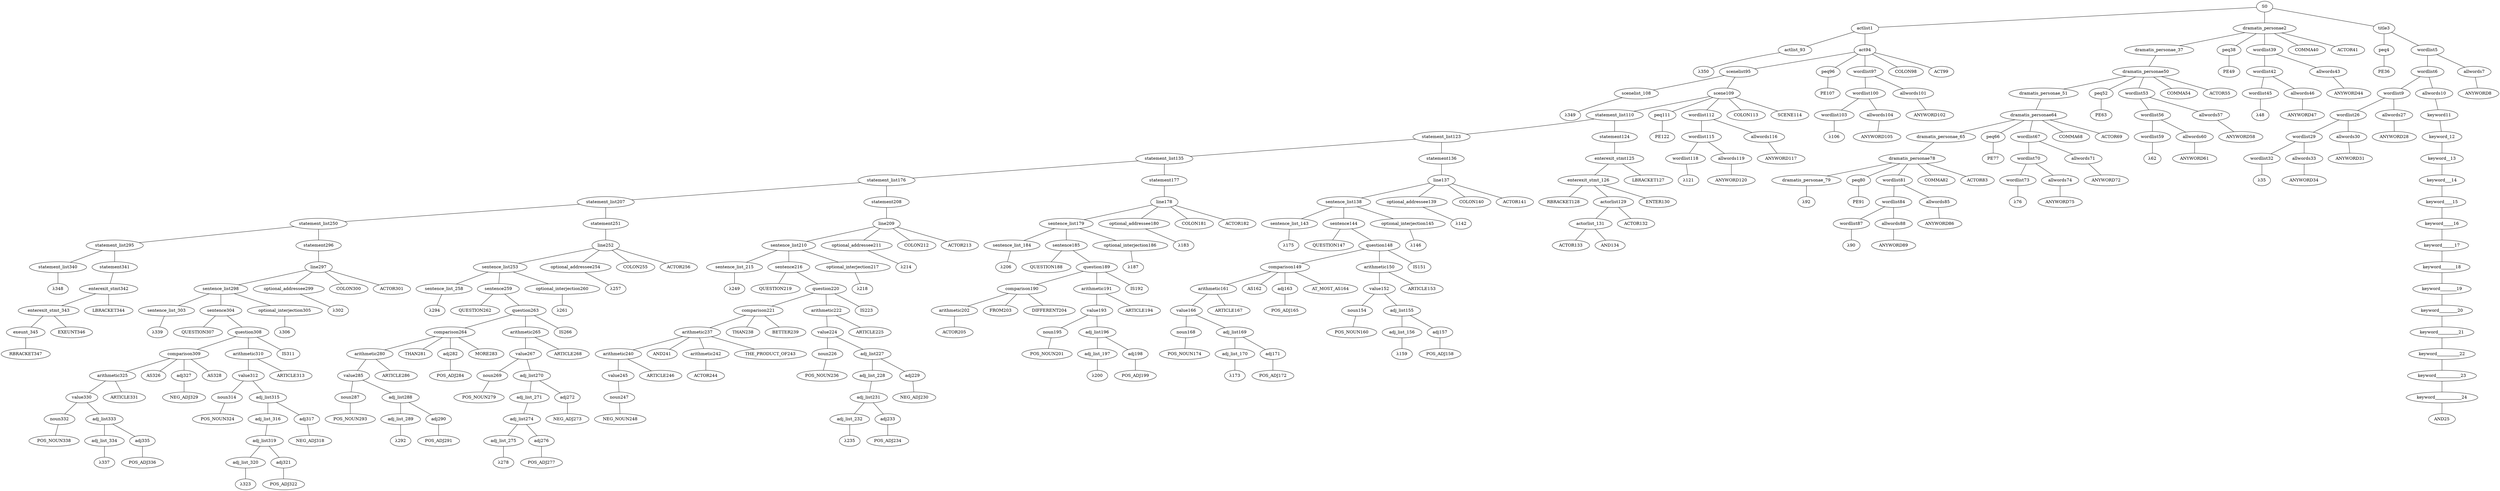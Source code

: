 strict graph {
	S0 -- actlist1
	S0 -- dramatis_personae2
	S0 -- title3

	title3 -- peq4
	title3 -- wordlist5

	wordlist5 -- wordlist6
	wordlist5 -- allwords7

	allwords7 -- ANYWORD8


	wordlist6 -- wordlist9
	wordlist6 -- allwords10

	allwords10 -- keyword11

	keyword11 -- keyword_12

	keyword_12 -- keyword__13

	keyword__13 -- keyword___14

	keyword___14 -- keyword____15

	keyword____15 -- keyword_____16

	keyword_____16 -- keyword______17

	keyword______17 -- keyword_______18

	keyword_______18 -- keyword________19

	keyword________19 -- keyword_________20

	keyword_________20 -- keyword__________21

	keyword__________21 -- keyword___________22

	keyword___________22 -- keyword____________23

	keyword____________23 -- keyword_____________24

	keyword_____________24 -- AND25


	wordlist9 -- wordlist26
	wordlist9 -- allwords27

	allwords27 -- ANYWORD28


	wordlist26 -- wordlist29
	wordlist26 -- allwords30

	allwords30 -- ANYWORD31


	wordlist29 -- wordlist32
	wordlist29 -- allwords33

	allwords33 -- ANYWORD34


	wordlist32 -- λ35

	peq4 -- PE36


	dramatis_personae2 -- dramatis_personae_37
	dramatis_personae2 -- peq38
	dramatis_personae2 -- wordlist39
	dramatis_personae2 -- COMMA40
	dramatis_personae2 -- ACTOR41



	wordlist39 -- wordlist42
	wordlist39 -- allwords43

	allwords43 -- ANYWORD44


	wordlist42 -- wordlist45
	wordlist42 -- allwords46

	allwords46 -- ANYWORD47


	wordlist45 -- λ48

	peq38 -- PE49


	dramatis_personae_37 -- dramatis_personae50

	dramatis_personae50 -- dramatis_personae_51
	dramatis_personae50 -- peq52
	dramatis_personae50 -- wordlist53
	dramatis_personae50 -- COMMA54
	dramatis_personae50 -- ACTOR55



	wordlist53 -- wordlist56
	wordlist53 -- allwords57

	allwords57 -- ANYWORD58


	wordlist56 -- wordlist59
	wordlist56 -- allwords60

	allwords60 -- ANYWORD61


	wordlist59 -- λ62

	peq52 -- PE63


	dramatis_personae_51 -- dramatis_personae64

	dramatis_personae64 -- dramatis_personae_65
	dramatis_personae64 -- peq66
	dramatis_personae64 -- wordlist67
	dramatis_personae64 -- COMMA68
	dramatis_personae64 -- ACTOR69



	wordlist67 -- wordlist70
	wordlist67 -- allwords71

	allwords71 -- ANYWORD72


	wordlist70 -- wordlist73
	wordlist70 -- allwords74

	allwords74 -- ANYWORD75


	wordlist73 -- λ76

	peq66 -- PE77


	dramatis_personae_65 -- dramatis_personae78

	dramatis_personae78 -- dramatis_personae_79
	dramatis_personae78 -- peq80
	dramatis_personae78 -- wordlist81
	dramatis_personae78 -- COMMA82
	dramatis_personae78 -- ACTOR83



	wordlist81 -- wordlist84
	wordlist81 -- allwords85

	allwords85 -- ANYWORD86


	wordlist84 -- wordlist87
	wordlist84 -- allwords88

	allwords88 -- ANYWORD89


	wordlist87 -- λ90

	peq80 -- PE91


	dramatis_personae_79 -- λ92

	actlist1 -- actlist_93
	actlist1 -- act94

	act94 -- scenelist95
	act94 -- peq96
	act94 -- wordlist97
	act94 -- COLON98
	act94 -- ACT99



	wordlist97 -- wordlist100
	wordlist97 -- allwords101

	allwords101 -- ANYWORD102


	wordlist100 -- wordlist103
	wordlist100 -- allwords104

	allwords104 -- ANYWORD105


	wordlist103 -- λ106

	peq96 -- PE107


	scenelist95 -- scenelist_108
	scenelist95 -- scene109

	scene109 -- statement_list110
	scene109 -- peq111
	scene109 -- wordlist112
	scene109 -- COLON113
	scene109 -- SCENE114



	wordlist112 -- wordlist115
	wordlist112 -- allwords116

	allwords116 -- ANYWORD117


	wordlist115 -- wordlist118
	wordlist115 -- allwords119

	allwords119 -- ANYWORD120


	wordlist118 -- λ121

	peq111 -- PE122


	statement_list110 -- statement_list123
	statement_list110 -- statement124

	statement124 -- enterexit_stmt125

	enterexit_stmt125 -- enterexit_stmt_126
	enterexit_stmt125 -- LBRACKET127


	enterexit_stmt_126 -- RBRACKET128
	enterexit_stmt_126 -- actorlist129
	enterexit_stmt_126 -- ENTER130


	actorlist129 -- actorlist_131
	actorlist129 -- ACTOR132


	actorlist_131 -- ACTOR133
	actorlist_131 -- AND134




	statement_list123 -- statement_list135
	statement_list123 -- statement136

	statement136 -- line137

	line137 -- sentence_list138
	line137 -- optional_addressee139
	line137 -- COLON140
	line137 -- ACTOR141



	optional_addressee139 -- λ142

	sentence_list138 -- sentence_list_143
	sentence_list138 -- sentence144
	sentence_list138 -- optional_interjection145

	optional_interjection145 -- λ146

	sentence144 -- QUESTION147
	sentence144 -- question148

	question148 -- comparison149
	question148 -- arithmetic150
	question148 -- IS151


	arithmetic150 -- value152
	arithmetic150 -- ARTICLE153


	value152 -- noun154
	value152 -- adj_list155

	adj_list155 -- adj_list_156
	adj_list155 -- adj157

	adj157 -- POS_ADJ158


	adj_list_156 -- λ159

	noun154 -- POS_NOUN160


	comparison149 -- arithmetic161
	comparison149 -- AS162
	comparison149 -- adj163
	comparison149 -- AT_MOST_AS164


	adj163 -- POS_ADJ165



	arithmetic161 -- value166
	arithmetic161 -- ARTICLE167


	value166 -- noun168
	value166 -- adj_list169

	adj_list169 -- adj_list_170
	adj_list169 -- adj171

	adj171 -- POS_ADJ172


	adj_list_170 -- λ173

	noun168 -- POS_NOUN174



	sentence_list_143 -- λ175

	statement_list135 -- statement_list176
	statement_list135 -- statement177

	statement177 -- line178

	line178 -- sentence_list179
	line178 -- optional_addressee180
	line178 -- COLON181
	line178 -- ACTOR182



	optional_addressee180 -- λ183

	sentence_list179 -- sentence_list_184
	sentence_list179 -- sentence185
	sentence_list179 -- optional_interjection186

	optional_interjection186 -- λ187

	sentence185 -- QUESTION188
	sentence185 -- question189

	question189 -- comparison190
	question189 -- arithmetic191
	question189 -- IS192


	arithmetic191 -- value193
	arithmetic191 -- ARTICLE194


	value193 -- noun195
	value193 -- adj_list196

	adj_list196 -- adj_list_197
	adj_list196 -- adj198

	adj198 -- POS_ADJ199


	adj_list_197 -- λ200

	noun195 -- POS_NOUN201


	comparison190 -- arithmetic202
	comparison190 -- FROM203
	comparison190 -- DIFFERENT204



	arithmetic202 -- ACTOR205



	sentence_list_184 -- λ206

	statement_list176 -- statement_list207
	statement_list176 -- statement208

	statement208 -- line209

	line209 -- sentence_list210
	line209 -- optional_addressee211
	line209 -- COLON212
	line209 -- ACTOR213



	optional_addressee211 -- λ214

	sentence_list210 -- sentence_list_215
	sentence_list210 -- sentence216
	sentence_list210 -- optional_interjection217

	optional_interjection217 -- λ218

	sentence216 -- QUESTION219
	sentence216 -- question220

	question220 -- comparison221
	question220 -- arithmetic222
	question220 -- IS223


	arithmetic222 -- value224
	arithmetic222 -- ARTICLE225


	value224 -- noun226
	value224 -- adj_list227

	adj_list227 -- adj_list_228
	adj_list227 -- adj229

	adj229 -- NEG_ADJ230


	adj_list_228 -- adj_list231

	adj_list231 -- adj_list_232
	adj_list231 -- adj233

	adj233 -- POS_ADJ234


	adj_list_232 -- λ235

	noun226 -- POS_NOUN236


	comparison221 -- arithmetic237
	comparison221 -- THAN238
	comparison221 -- BETTER239



	arithmetic237 -- arithmetic240
	arithmetic237 -- AND241
	arithmetic237 -- arithmetic242
	arithmetic237 -- THE_PRODUCT_OF243


	arithmetic242 -- ACTOR244



	arithmetic240 -- value245
	arithmetic240 -- ARTICLE246


	value245 -- noun247

	noun247 -- NEG_NOUN248



	sentence_list_215 -- λ249

	statement_list207 -- statement_list250
	statement_list207 -- statement251

	statement251 -- line252

	line252 -- sentence_list253
	line252 -- optional_addressee254
	line252 -- COLON255
	line252 -- ACTOR256



	optional_addressee254 -- λ257

	sentence_list253 -- sentence_list_258
	sentence_list253 -- sentence259
	sentence_list253 -- optional_interjection260

	optional_interjection260 -- λ261

	sentence259 -- QUESTION262
	sentence259 -- question263

	question263 -- comparison264
	question263 -- arithmetic265
	question263 -- IS266


	arithmetic265 -- value267
	arithmetic265 -- ARTICLE268


	value267 -- noun269
	value267 -- adj_list270

	adj_list270 -- adj_list_271
	adj_list270 -- adj272

	adj272 -- NEG_ADJ273


	adj_list_271 -- adj_list274

	adj_list274 -- adj_list_275
	adj_list274 -- adj276

	adj276 -- POS_ADJ277


	adj_list_275 -- λ278

	noun269 -- POS_NOUN279


	comparison264 -- arithmetic280
	comparison264 -- THAN281
	comparison264 -- adj282
	comparison264 -- MORE283


	adj282 -- POS_ADJ284



	arithmetic280 -- value285
	arithmetic280 -- ARTICLE286


	value285 -- noun287
	value285 -- adj_list288

	adj_list288 -- adj_list_289
	adj_list288 -- adj290

	adj290 -- POS_ADJ291


	adj_list_289 -- λ292

	noun287 -- POS_NOUN293



	sentence_list_258 -- λ294

	statement_list250 -- statement_list295
	statement_list250 -- statement296

	statement296 -- line297

	line297 -- sentence_list298
	line297 -- optional_addressee299
	line297 -- COLON300
	line297 -- ACTOR301



	optional_addressee299 -- λ302

	sentence_list298 -- sentence_list_303
	sentence_list298 -- sentence304
	sentence_list298 -- optional_interjection305

	optional_interjection305 -- λ306

	sentence304 -- QUESTION307
	sentence304 -- question308

	question308 -- comparison309
	question308 -- arithmetic310
	question308 -- IS311


	arithmetic310 -- value312
	arithmetic310 -- ARTICLE313


	value312 -- noun314
	value312 -- adj_list315

	adj_list315 -- adj_list_316
	adj_list315 -- adj317

	adj317 -- NEG_ADJ318


	adj_list_316 -- adj_list319

	adj_list319 -- adj_list_320
	adj_list319 -- adj321

	adj321 -- POS_ADJ322


	adj_list_320 -- λ323

	noun314 -- POS_NOUN324


	comparison309 -- arithmetic325
	comparison309 -- AS326
	comparison309 -- adj327
	comparison309 -- AS328


	adj327 -- NEG_ADJ329



	arithmetic325 -- value330
	arithmetic325 -- ARTICLE331


	value330 -- noun332
	value330 -- adj_list333

	adj_list333 -- adj_list_334
	adj_list333 -- adj335

	adj335 -- POS_ADJ336


	adj_list_334 -- λ337

	noun332 -- POS_NOUN338



	sentence_list_303 -- λ339

	statement_list295 -- statement_list340
	statement_list295 -- statement341

	statement341 -- enterexit_stmt342

	enterexit_stmt342 -- enterexit_stmt_343
	enterexit_stmt342 -- LBRACKET344


	enterexit_stmt_343 -- exeunt_345
	enterexit_stmt_343 -- EXEUNT346


	exeunt_345 -- RBRACKET347


	statement_list340 -- λ348

	scenelist_108 -- λ349

	actlist_93 -- λ350


}